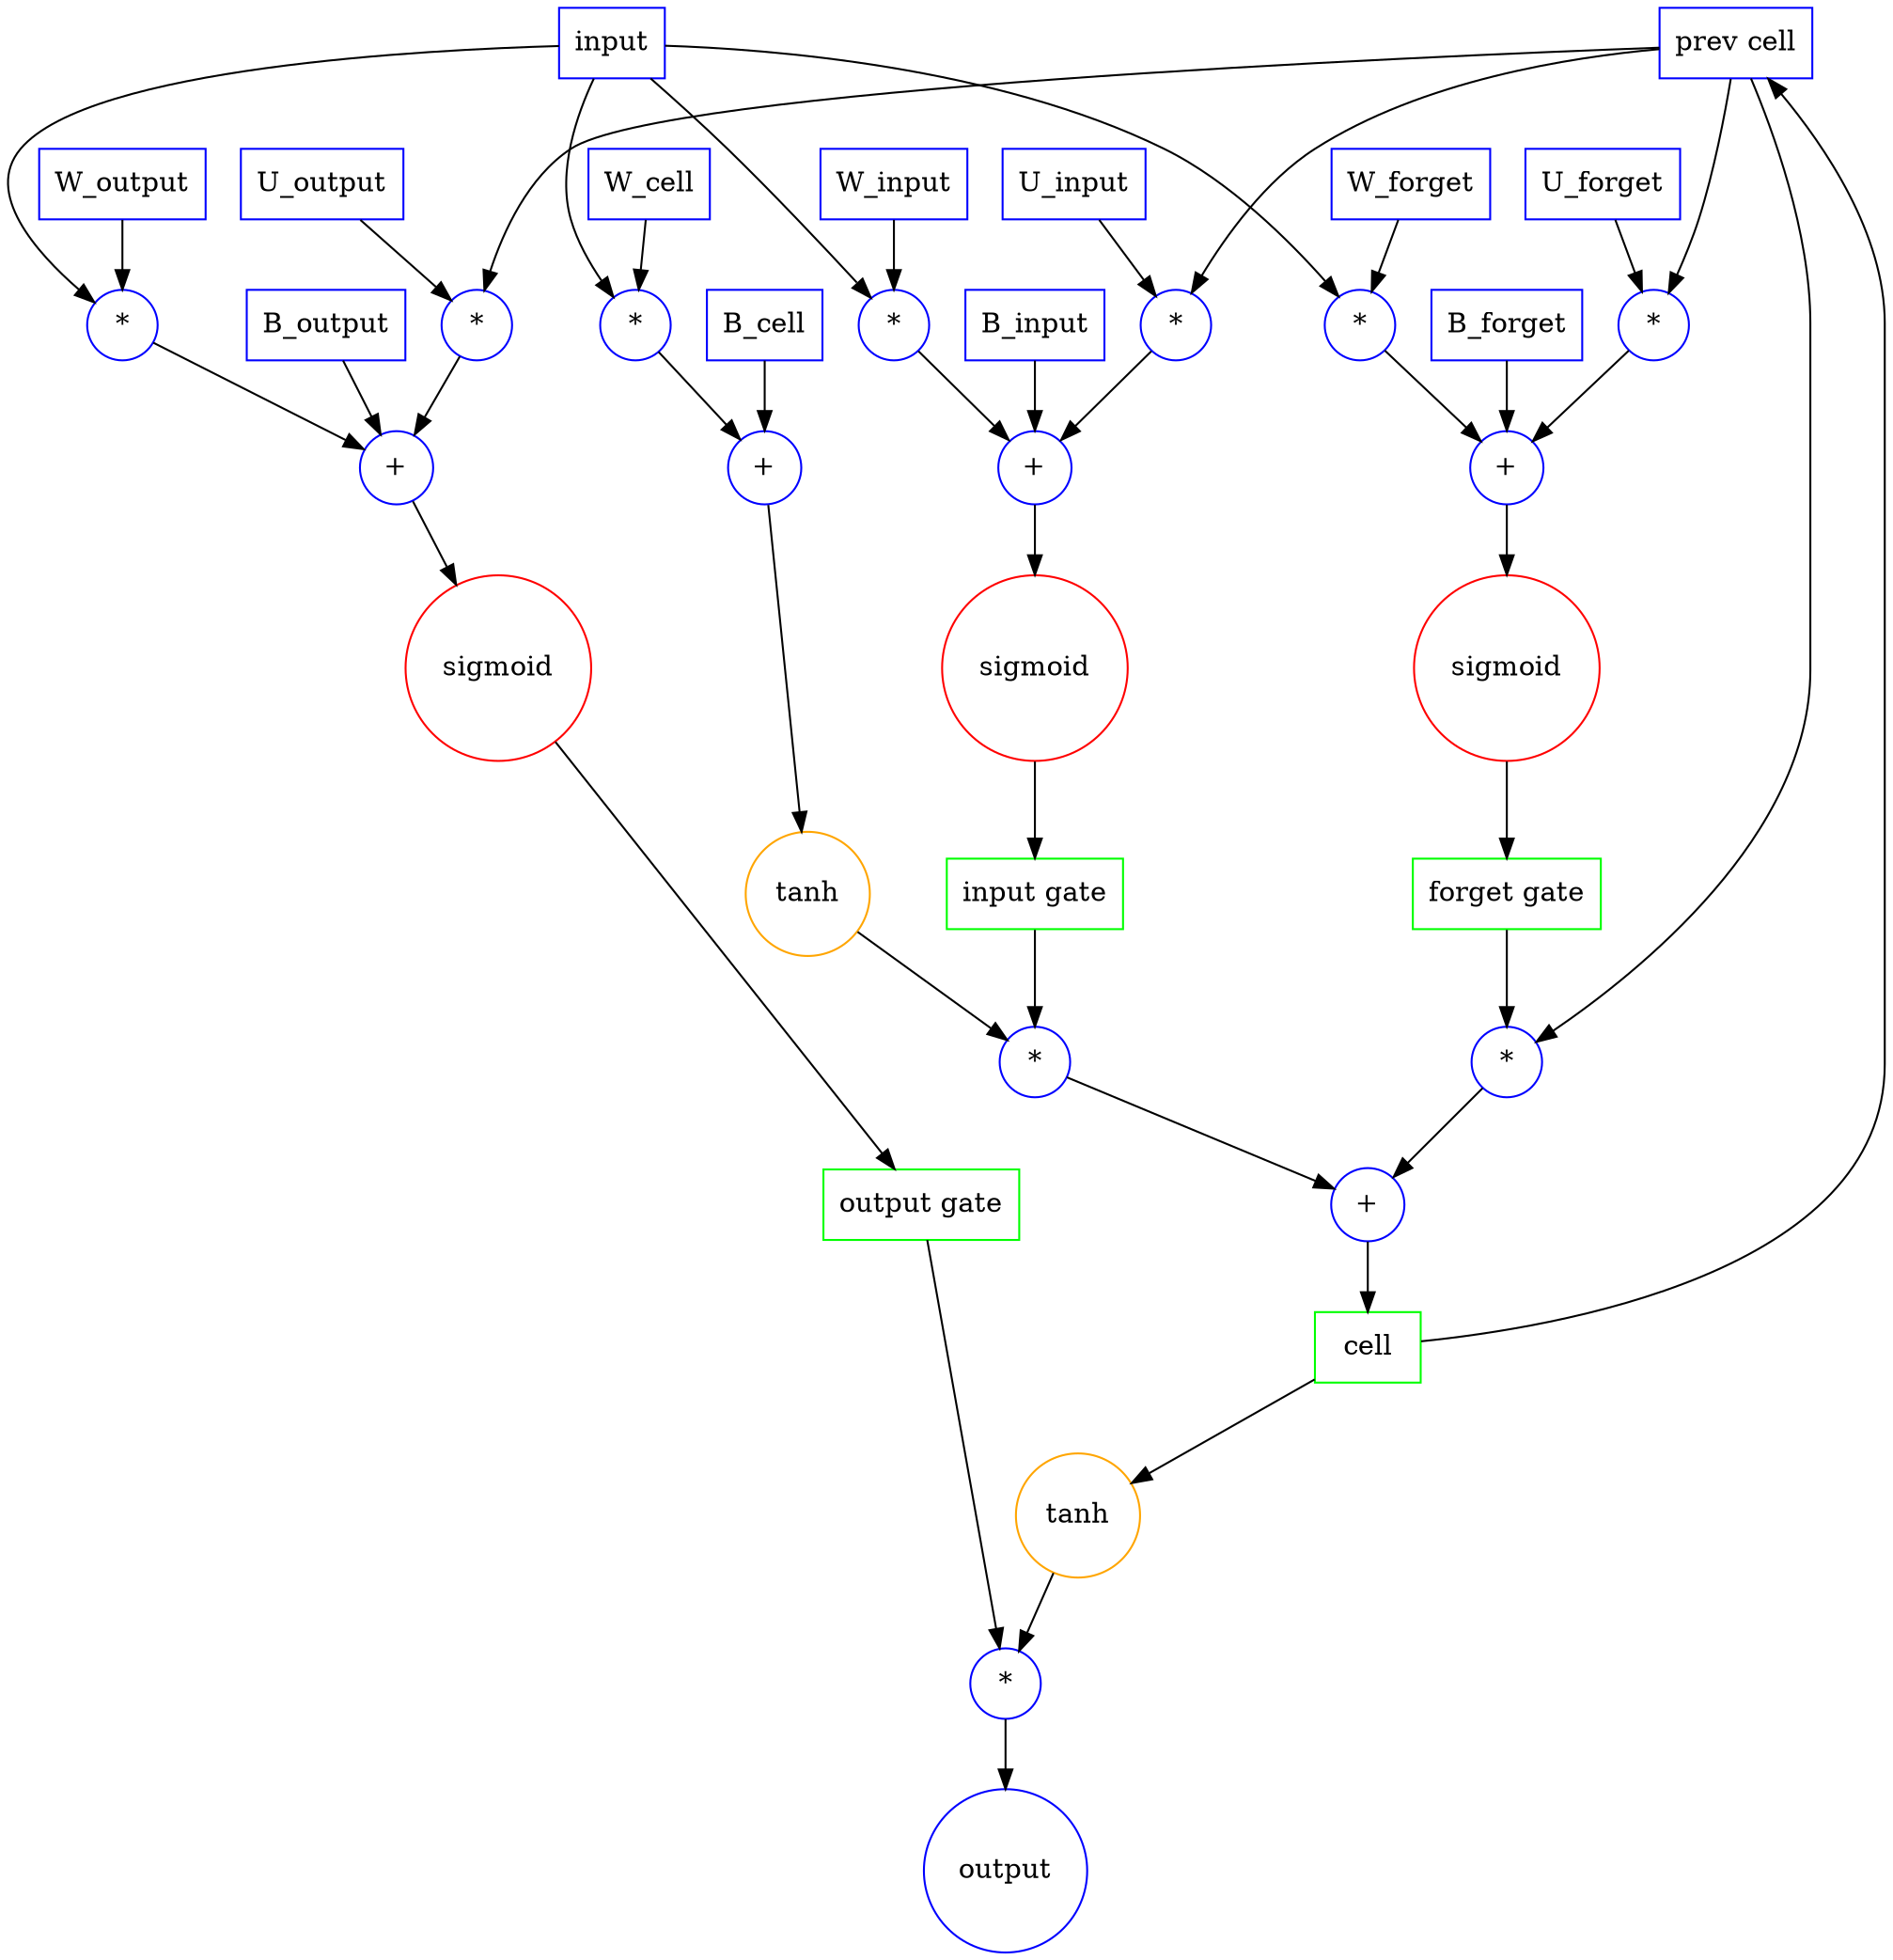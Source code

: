 digraph CNN {
	{
		rank = source;
        prev_cell   [shape=box,color=blue,label="prev cell"];
        input       [shape=box,color=blue,label="input"];
	}

    w_input     [shape=box,color=blue,label="W_input"];
    w_cell      [shape=box,color=blue,label="W_cell"];
    w_output    [shape=box,color=blue,label="W_output"];
    w_forget    [shape=box,color=blue,label="W_forget"];
    u_input     [shape=box,color=blue,label="U_input"];
    u_output    [shape=box,color=blue,label="U_output"];
    u_forget    [shape=box,color=blue,label="U_forget"];
    b_input     [shape=box,color=blue,label="B_input"];
    b_cell      [shape=box,color=blue,label="B_cell"];
    b_output    [shape=box,color=blue,label="B_output"];
    b_forget    [shape=box,color=blue,label="B_forget"];

    #input gate
    input_mul [shape=circle,color=blue,label="*"];

    w_input -> input_mul;
    input -> input_mul;

    input_gate_mul [shape=circle,color=blue,label="*"];

    u_input -> input_gate_mul;
    prev_cell -> input_gate_mul;


    input_add [shape=circle,color=blue,label="+"];
    input_sigmoid [shape=circle,color=red,label="sigmoid"];
    input_mul -> input_add;
    input_gate_mul -> input_add;
    b_input -> input_add;

    input_add -> input_sigmoid;
    input_gate [shape=box,color=green,label="input gate"];
    input_sigmoid -> input_gate;

    #output gate
    output_mul [shape=circle,color=blue,label="*"];

    w_output -> output_mul;
    input -> output_mul;

    output_gate_mul [shape=circle,color=blue,label="*"];

    u_output -> output_gate_mul;
    prev_cell -> output_gate_mul;


    output_add [shape=circle,color=blue,label="+"];
    output_sigmoid [shape=circle,color=red,label="sigmoid"];
    output_mul -> output_add;
    output_gate_mul -> output_add;
    b_output -> output_add;

    output_add -> output_sigmoid;

    output_gate [shape=box,color=green,label="output gate"];
    output_sigmoid -> output_gate;

    #forget gate
    forget_mul [shape=circle,color=blue,label="*"];

    w_forget -> forget_mul;
    input -> forget_mul;

    forget_gate_mul [shape=circle,color=blue,label="*"];

    u_forget -> forget_gate_mul;
    prev_cell -> forget_gate_mul;


    forget_add [shape=circle,color=blue,label="+"];
    forget_sigmoid [shape=circle,color=red,label="sigmoid"];
    forget_mul -> forget_add;
    forget_gate_mul -> forget_add;
    b_forget -> forget_add;

    forget_add -> forget_sigmoid;
    forget_gate [shape=box,color=green,label="forget gate"];
    forget_sigmoid -> forget_gate;



    cell_forget_mul [shape=circle,color=blue,label="*"];
    forget_gate -> cell_forget_mul;
    prev_cell -> cell_forget_mul;

    cell_inner_tanh_mul [shape=circle,color=blue,label="*"];
    w_cell -> cell_inner_tanh_mul;
    input -> cell_inner_tanh_mul;

    cell_inner_tanh_add [shape=circle,color=blue,label="+"];

    cell_inner_tanh_mul -> cell_inner_tanh_add;
    b_cell ->cell_inner_tanh_add;

    cell_tanh [shape=circle,color=orange,label="tanh"];
    cell_inner_tanh_add -> cell_tanh;

    cell_outer_tanh_mul [shape=circle,color=blue,label="*"];
    input_gate -> cell_outer_tanh_mul;
    cell_tanh -> cell_outer_tanh_mul;

    cell_add [shape=circle,color=blue,label="+"];
    cell_forget_mul -> cell_add;
    cell_outer_tanh_mul -> cell_add;

    cell [shape=box,color=green,label="cell"];
    cell_add -> cell;
    cell->prev_cell;

    output_tanh [shape=circle,color=orange,label="tanh"];
    cell -> output_tanh;

    final_output_mul [shape=circle,color=blue,label="*"];
    output_tanh -> final_output_mul;
    output_gate -> final_output_mul;


	{
		rank = sink;
		output [shape=circle,color=blue,label="output"];
	}

    final_output_mul -> output;

}
